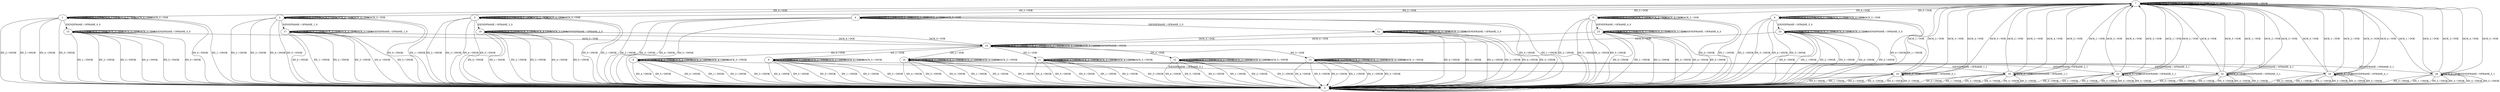 digraph {
7
0
1
2
3
4
5
6
8
9
10
11
12
13
14
15
16
17
18
19
20
21
22
23
24
25
26
7 -> 7 [label="IACK_0 / ONOK"]
7 -> 7 [label="IACK_1 / OOK"]
7 -> 7 [label="IACK_2 / OOK"]
7 -> 7 [label="IACK_3 / OOK"]
7 -> 7 [label="IACK_4 / OOK"]
7 -> 7 [label="IACK_5 / OOK"]
7 -> 1 [label="IIN_0 / OOK"]
7 -> 2 [label="IIN_1 / OOK"]
7 -> 3 [label="IIN_2 / OOK"]
7 -> 4 [label="IIN_3 / OOK"]
7 -> 5 [label="IIN_4 / OOK"]
7 -> 6 [label="IIN_5 / OOK"]
7 -> 7 [label="ISENDFRAME / ONOK"]
0 -> 0 [label="IACK_0 / ONOK"]
0 -> 0 [label="IACK_1 / ONOK"]
0 -> 0 [label="IACK_2 / ONOK"]
0 -> 0 [label="IACK_3 / ONOK"]
0 -> 0 [label="IACK_4 / ONOK"]
0 -> 0 [label="IACK_5 / ONOK"]
0 -> 0 [label="IIN_0 / ONOK"]
0 -> 0 [label="IIN_1 / ONOK"]
0 -> 0 [label="IIN_2 / ONOK"]
0 -> 0 [label="IIN_3 / ONOK"]
0 -> 0 [label="IIN_4 / ONOK"]
0 -> 0 [label="IIN_5 / ONOK"]
0 -> 0 [label="ISENDFRAME / ONOK"]
1 -> 1 [label="IACK_0 / ONOK"]
1 -> 1 [label="IACK_1 / OOK"]
1 -> 1 [label="IACK_2 / OOK"]
1 -> 1 [label="IACK_3 / OOK"]
1 -> 1 [label="IACK_4 / OOK"]
1 -> 1 [label="IACK_5 / OOK"]
1 -> 0 [label="IIN_0 / ONOK"]
1 -> 0 [label="IIN_1 / ONOK"]
1 -> 0 [label="IIN_2 / ONOK"]
1 -> 0 [label="IIN_3 / ONOK"]
1 -> 0 [label="IIN_4 / ONOK"]
1 -> 0 [label="IIN_5 / ONOK"]
1 -> 15 [label="ISENDFRAME / OFRAME_0_0"]
2 -> 2 [label="IACK_0 / ONOK"]
2 -> 2 [label="IACK_1 / OOK"]
2 -> 2 [label="IACK_2 / OOK"]
2 -> 2 [label="IACK_3 / OOK"]
2 -> 2 [label="IACK_4 / OOK"]
2 -> 2 [label="IACK_5 / OOK"]
2 -> 0 [label="IIN_0 / ONOK"]
2 -> 0 [label="IIN_1 / ONOK"]
2 -> 0 [label="IIN_2 / ONOK"]
2 -> 0 [label="IIN_3 / ONOK"]
2 -> 0 [label="IIN_4 / ONOK"]
2 -> 0 [label="IIN_5 / ONOK"]
2 -> 17 [label="ISENDFRAME / OFRAME_1_0"]
3 -> 3 [label="IACK_0 / ONOK"]
3 -> 3 [label="IACK_1 / OOK"]
3 -> 3 [label="IACK_2 / OOK"]
3 -> 3 [label="IACK_3 / OOK"]
3 -> 3 [label="IACK_4 / OOK"]
3 -> 3 [label="IACK_5 / OOK"]
3 -> 0 [label="IIN_0 / ONOK"]
3 -> 0 [label="IIN_1 / ONOK"]
3 -> 0 [label="IIN_2 / ONOK"]
3 -> 0 [label="IIN_3 / ONOK"]
3 -> 0 [label="IIN_4 / ONOK"]
3 -> 0 [label="IIN_5 / ONOK"]
3 -> 19 [label="ISENDFRAME / OFRAME_2_0"]
4 -> 4 [label="IACK_0 / ONOK"]
4 -> 4 [label="IACK_1 / OOK"]
4 -> 4 [label="IACK_2 / OOK"]
4 -> 4 [label="IACK_3 / OOK"]
4 -> 4 [label="IACK_4 / OOK"]
4 -> 4 [label="IACK_5 / OOK"]
4 -> 0 [label="IIN_0 / ONOK"]
4 -> 0 [label="IIN_1 / ONOK"]
4 -> 0 [label="IIN_2 / ONOK"]
4 -> 0 [label="IIN_3 / ONOK"]
4 -> 0 [label="IIN_4 / ONOK"]
4 -> 0 [label="IIN_5 / ONOK"]
4 -> 21 [label="ISENDFRAME / OFRAME_3_0"]
5 -> 5 [label="IACK_0 / ONOK"]
5 -> 5 [label="IACK_1 / OOK"]
5 -> 5 [label="IACK_2 / OOK"]
5 -> 5 [label="IACK_3 / OOK"]
5 -> 5 [label="IACK_4 / OOK"]
5 -> 5 [label="IACK_5 / OOK"]
5 -> 0 [label="IIN_0 / ONOK"]
5 -> 0 [label="IIN_1 / ONOK"]
5 -> 0 [label="IIN_2 / ONOK"]
5 -> 0 [label="IIN_3 / ONOK"]
5 -> 0 [label="IIN_4 / ONOK"]
5 -> 0 [label="IIN_5 / ONOK"]
5 -> 23 [label="ISENDFRAME / OFRAME_4_0"]
6 -> 6 [label="IACK_0 / ONOK"]
6 -> 6 [label="IACK_1 / OOK"]
6 -> 6 [label="IACK_2 / OOK"]
6 -> 6 [label="IACK_3 / OOK"]
6 -> 6 [label="IACK_4 / OOK"]
6 -> 6 [label="IACK_5 / OOK"]
6 -> 0 [label="IIN_0 / ONOK"]
6 -> 0 [label="IIN_1 / ONOK"]
6 -> 0 [label="IIN_2 / ONOK"]
6 -> 0 [label="IIN_3 / ONOK"]
6 -> 0 [label="IIN_4 / ONOK"]
6 -> 0 [label="IIN_5 / ONOK"]
6 -> 25 [label="ISENDFRAME / OFRAME_5_0"]
8 -> 8 [label="IACK_0 / OOK"]
8 -> 8 [label="IACK_1 / ONOK"]
8 -> 8 [label="IACK_2 / ONOK"]
8 -> 8 [label="IACK_3 / ONOK"]
8 -> 8 [label="IACK_4 / ONOK"]
8 -> 8 [label="IACK_5 / ONOK"]
8 -> 0 [label="IIN_0 / ONOK"]
8 -> 0 [label="IIN_1 / ONOK"]
8 -> 0 [label="IIN_2 / ONOK"]
8 -> 0 [label="IIN_3 / ONOK"]
8 -> 0 [label="IIN_4 / ONOK"]
8 -> 0 [label="IIN_5 / ONOK"]
8 -> 16 [label="ISENDFRAME / OFRAME_0_1"]
9 -> 9 [label="IACK_0 / OOK"]
9 -> 9 [label="IACK_1 / ONOK"]
9 -> 9 [label="IACK_2 / ONOK"]
9 -> 9 [label="IACK_3 / ONOK"]
9 -> 9 [label="IACK_4 / ONOK"]
9 -> 9 [label="IACK_5 / ONOK"]
9 -> 0 [label="IIN_0 / ONOK"]
9 -> 0 [label="IIN_1 / ONOK"]
9 -> 0 [label="IIN_2 / ONOK"]
9 -> 0 [label="IIN_3 / ONOK"]
9 -> 0 [label="IIN_4 / ONOK"]
9 -> 0 [label="IIN_5 / ONOK"]
9 -> 18 [label="ISENDFRAME / OFRAME_1_1"]
10 -> 10 [label="IACK_0 / OOK"]
10 -> 10 [label="IACK_1 / ONOK"]
10 -> 10 [label="IACK_2 / ONOK"]
10 -> 10 [label="IACK_3 / ONOK"]
10 -> 10 [label="IACK_4 / ONOK"]
10 -> 10 [label="IACK_5 / ONOK"]
10 -> 0 [label="IIN_0 / ONOK"]
10 -> 0 [label="IIN_1 / ONOK"]
10 -> 0 [label="IIN_2 / ONOK"]
10 -> 0 [label="IIN_3 / ONOK"]
10 -> 0 [label="IIN_4 / ONOK"]
10 -> 0 [label="IIN_5 / ONOK"]
10 -> 20 [label="ISENDFRAME / OFRAME_2_1"]
11 -> 11 [label="IACK_0 / OOK"]
11 -> 11 [label="IACK_1 / ONOK"]
11 -> 11 [label="IACK_2 / ONOK"]
11 -> 11 [label="IACK_3 / ONOK"]
11 -> 11 [label="IACK_4 / ONOK"]
11 -> 11 [label="IACK_5 / ONOK"]
11 -> 0 [label="IIN_0 / ONOK"]
11 -> 0 [label="IIN_1 / ONOK"]
11 -> 0 [label="IIN_2 / ONOK"]
11 -> 0 [label="IIN_3 / ONOK"]
11 -> 0 [label="IIN_4 / ONOK"]
11 -> 0 [label="IIN_5 / ONOK"]
11 -> 22 [label="ISENDFRAME / OFRAME_3_1"]
12 -> 12 [label="IACK_0 / OOK"]
12 -> 12 [label="IACK_1 / ONOK"]
12 -> 12 [label="IACK_2 / ONOK"]
12 -> 12 [label="IACK_3 / ONOK"]
12 -> 12 [label="IACK_4 / ONOK"]
12 -> 12 [label="IACK_5 / ONOK"]
12 -> 0 [label="IIN_0 / ONOK"]
12 -> 0 [label="IIN_1 / ONOK"]
12 -> 0 [label="IIN_2 / ONOK"]
12 -> 0 [label="IIN_3 / ONOK"]
12 -> 0 [label="IIN_4 / ONOK"]
12 -> 0 [label="IIN_5 / ONOK"]
12 -> 24 [label="ISENDFRAME / OFRAME_4_1"]
13 -> 13 [label="IACK_0 / OOK"]
13 -> 13 [label="IACK_1 / ONOK"]
13 -> 13 [label="IACK_2 / ONOK"]
13 -> 13 [label="IACK_3 / ONOK"]
13 -> 13 [label="IACK_4 / ONOK"]
13 -> 13 [label="IACK_5 / ONOK"]
13 -> 0 [label="IIN_0 / ONOK"]
13 -> 0 [label="IIN_1 / ONOK"]
13 -> 0 [label="IIN_2 / ONOK"]
13 -> 0 [label="IIN_3 / ONOK"]
13 -> 0 [label="IIN_4 / ONOK"]
13 -> 0 [label="IIN_5 / ONOK"]
13 -> 26 [label="ISENDFRAME / OFRAME_5_1"]
14 -> 14 [label="IACK_0 / OOK"]
14 -> 14 [label="IACK_1 / ONOK"]
14 -> 14 [label="IACK_2 / ONOK"]
14 -> 14 [label="IACK_3 / ONOK"]
14 -> 14 [label="IACK_4 / ONOK"]
14 -> 14 [label="IACK_5 / ONOK"]
14 -> 8 [label="IIN_0 / OOK"]
14 -> 9 [label="IIN_1 / OOK"]
14 -> 10 [label="IIN_2 / OOK"]
14 -> 11 [label="IIN_3 / OOK"]
14 -> 12 [label="IIN_4 / OOK"]
14 -> 13 [label="IIN_5 / OOK"]
14 -> 14 [label="ISENDFRAME / ONOK"]
15 -> 14 [label="IACK_0 / OOK"]
15 -> 15 [label="IACK_1 / OOK"]
15 -> 15 [label="IACK_2 / OOK"]
15 -> 15 [label="IACK_3 / OOK"]
15 -> 15 [label="IACK_4 / OOK"]
15 -> 15 [label="IACK_5 / OOK"]
15 -> 0 [label="IIN_0 / ONOK"]
15 -> 0 [label="IIN_1 / ONOK"]
15 -> 0 [label="IIN_2 / ONOK"]
15 -> 0 [label="IIN_3 / ONOK"]
15 -> 0 [label="IIN_4 / ONOK"]
15 -> 0 [label="IIN_5 / ONOK"]
15 -> 15 [label="ISENDFRAME / OFRAME_0_0"]
16 -> 16 [label="IACK_0 / OOK"]
16 -> 7 [label="IACK_1 / OOK"]
16 -> 7 [label="IACK_2 / OOK"]
16 -> 7 [label="IACK_3 / OOK"]
16 -> 7 [label="IACK_4 / OOK"]
16 -> 7 [label="IACK_5 / OOK"]
16 -> 0 [label="IIN_0 / ONOK"]
16 -> 0 [label="IIN_1 / ONOK"]
16 -> 0 [label="IIN_2 / ONOK"]
16 -> 0 [label="IIN_3 / ONOK"]
16 -> 0 [label="IIN_4 / ONOK"]
16 -> 0 [label="IIN_5 / ONOK"]
16 -> 16 [label="ISENDFRAME / OFRAME_0_1"]
17 -> 14 [label="IACK_0 / OOK"]
17 -> 17 [label="IACK_1 / OOK"]
17 -> 17 [label="IACK_2 / OOK"]
17 -> 17 [label="IACK_3 / OOK"]
17 -> 17 [label="IACK_4 / OOK"]
17 -> 17 [label="IACK_5 / OOK"]
17 -> 0 [label="IIN_0 / ONOK"]
17 -> 0 [label="IIN_1 / ONOK"]
17 -> 0 [label="IIN_2 / ONOK"]
17 -> 0 [label="IIN_3 / ONOK"]
17 -> 0 [label="IIN_4 / ONOK"]
17 -> 0 [label="IIN_5 / ONOK"]
17 -> 17 [label="ISENDFRAME / OFRAME_1_0"]
18 -> 18 [label="IACK_0 / OOK"]
18 -> 7 [label="IACK_1 / OOK"]
18 -> 7 [label="IACK_2 / OOK"]
18 -> 7 [label="IACK_3 / OOK"]
18 -> 7 [label="IACK_4 / OOK"]
18 -> 7 [label="IACK_5 / OOK"]
18 -> 0 [label="IIN_0 / ONOK"]
18 -> 0 [label="IIN_1 / ONOK"]
18 -> 0 [label="IIN_2 / ONOK"]
18 -> 0 [label="IIN_3 / ONOK"]
18 -> 0 [label="IIN_4 / ONOK"]
18 -> 0 [label="IIN_5 / ONOK"]
18 -> 18 [label="ISENDFRAME / OFRAME_1_1"]
19 -> 14 [label="IACK_0 / OOK"]
19 -> 19 [label="IACK_1 / OOK"]
19 -> 19 [label="IACK_2 / OOK"]
19 -> 19 [label="IACK_3 / OOK"]
19 -> 19 [label="IACK_4 / OOK"]
19 -> 19 [label="IACK_5 / OOK"]
19 -> 0 [label="IIN_0 / ONOK"]
19 -> 0 [label="IIN_1 / ONOK"]
19 -> 0 [label="IIN_2 / ONOK"]
19 -> 0 [label="IIN_3 / ONOK"]
19 -> 0 [label="IIN_4 / ONOK"]
19 -> 0 [label="IIN_5 / ONOK"]
19 -> 19 [label="ISENDFRAME / OFRAME_2_0"]
20 -> 20 [label="IACK_0 / OOK"]
20 -> 7 [label="IACK_1 / OOK"]
20 -> 7 [label="IACK_2 / OOK"]
20 -> 7 [label="IACK_3 / OOK"]
20 -> 7 [label="IACK_4 / OOK"]
20 -> 7 [label="IACK_5 / OOK"]
20 -> 0 [label="IIN_0 / ONOK"]
20 -> 0 [label="IIN_1 / ONOK"]
20 -> 0 [label="IIN_2 / ONOK"]
20 -> 0 [label="IIN_3 / ONOK"]
20 -> 0 [label="IIN_4 / ONOK"]
20 -> 0 [label="IIN_5 / ONOK"]
20 -> 20 [label="ISENDFRAME / OFRAME_2_1"]
21 -> 14 [label="IACK_0 / OOK"]
21 -> 21 [label="IACK_1 / OOK"]
21 -> 21 [label="IACK_2 / OOK"]
21 -> 21 [label="IACK_3 / OOK"]
21 -> 21 [label="IACK_4 / OOK"]
21 -> 21 [label="IACK_5 / OOK"]
21 -> 0 [label="IIN_0 / ONOK"]
21 -> 0 [label="IIN_1 / ONOK"]
21 -> 0 [label="IIN_2 / ONOK"]
21 -> 0 [label="IIN_3 / ONOK"]
21 -> 0 [label="IIN_4 / ONOK"]
21 -> 0 [label="IIN_5 / ONOK"]
21 -> 21 [label="ISENDFRAME / OFRAME_3_0"]
22 -> 22 [label="IACK_0 / OOK"]
22 -> 7 [label="IACK_1 / OOK"]
22 -> 7 [label="IACK_2 / OOK"]
22 -> 7 [label="IACK_3 / OOK"]
22 -> 7 [label="IACK_4 / OOK"]
22 -> 7 [label="IACK_5 / OOK"]
22 -> 0 [label="IIN_0 / ONOK"]
22 -> 0 [label="IIN_1 / ONOK"]
22 -> 0 [label="IIN_2 / ONOK"]
22 -> 0 [label="IIN_3 / ONOK"]
22 -> 0 [label="IIN_4 / ONOK"]
22 -> 0 [label="IIN_5 / ONOK"]
22 -> 22 [label="ISENDFRAME / OFRAME_3_1"]
23 -> 14 [label="IACK_0 / OOK"]
23 -> 23 [label="IACK_1 / OOK"]
23 -> 23 [label="IACK_2 / OOK"]
23 -> 23 [label="IACK_3 / OOK"]
23 -> 23 [label="IACK_4 / OOK"]
23 -> 23 [label="IACK_5 / OOK"]
23 -> 0 [label="IIN_0 / ONOK"]
23 -> 0 [label="IIN_1 / ONOK"]
23 -> 0 [label="IIN_2 / ONOK"]
23 -> 0 [label="IIN_3 / ONOK"]
23 -> 0 [label="IIN_4 / ONOK"]
23 -> 0 [label="IIN_5 / ONOK"]
23 -> 23 [label="ISENDFRAME / OFRAME_4_0"]
24 -> 24 [label="IACK_0 / OOK"]
24 -> 7 [label="IACK_1 / OOK"]
24 -> 7 [label="IACK_2 / OOK"]
24 -> 7 [label="IACK_3 / OOK"]
24 -> 7 [label="IACK_4 / OOK"]
24 -> 7 [label="IACK_5 / OOK"]
24 -> 0 [label="IIN_0 / ONOK"]
24 -> 0 [label="IIN_1 / ONOK"]
24 -> 0 [label="IIN_2 / ONOK"]
24 -> 0 [label="IIN_3 / ONOK"]
24 -> 0 [label="IIN_4 / ONOK"]
24 -> 0 [label="IIN_5 / ONOK"]
24 -> 24 [label="ISENDFRAME / OFRAME_4_1"]
25 -> 14 [label="IACK_0 / OOK"]
25 -> 25 [label="IACK_1 / OOK"]
25 -> 25 [label="IACK_2 / OOK"]
25 -> 25 [label="IACK_3 / OOK"]
25 -> 25 [label="IACK_4 / OOK"]
25 -> 25 [label="IACK_5 / OOK"]
25 -> 0 [label="IIN_0 / ONOK"]
25 -> 0 [label="IIN_1 / ONOK"]
25 -> 0 [label="IIN_2 / ONOK"]
25 -> 0 [label="IIN_3 / ONOK"]
25 -> 0 [label="IIN_4 / ONOK"]
25 -> 0 [label="IIN_5 / ONOK"]
25 -> 25 [label="ISENDFRAME / OFRAME_5_0"]
26 -> 26 [label="IACK_0 / OOK"]
26 -> 7 [label="IACK_1 / OOK"]
26 -> 7 [label="IACK_2 / OOK"]
26 -> 7 [label="IACK_3 / OOK"]
26 -> 7 [label="IACK_4 / OOK"]
26 -> 7 [label="IACK_5 / OOK"]
26 -> 0 [label="IIN_0 / ONOK"]
26 -> 0 [label="IIN_1 / ONOK"]
26 -> 0 [label="IIN_2 / ONOK"]
26 -> 0 [label="IIN_3 / ONOK"]
26 -> 0 [label="IIN_4 / ONOK"]
26 -> 0 [label="IIN_5 / ONOK"]
26 -> 26 [label="ISENDFRAME / OFRAME_5_1"]
}
